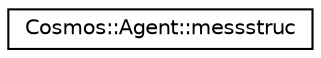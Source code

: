 digraph "Graphical Class Hierarchy"
{
 // INTERACTIVE_SVG=YES
  edge [fontname="Helvetica",fontsize="10",labelfontname="Helvetica",labelfontsize="10"];
  node [fontname="Helvetica",fontsize="10",shape=record];
  rankdir="LR";
  Node0 [label="Cosmos::Agent::messstruc",height=0.2,width=0.4,color="black", fillcolor="white", style="filled",URL="$struct_cosmos_1_1_agent_1_1messstruc.html",tooltip="Storage for messages. "];
}
